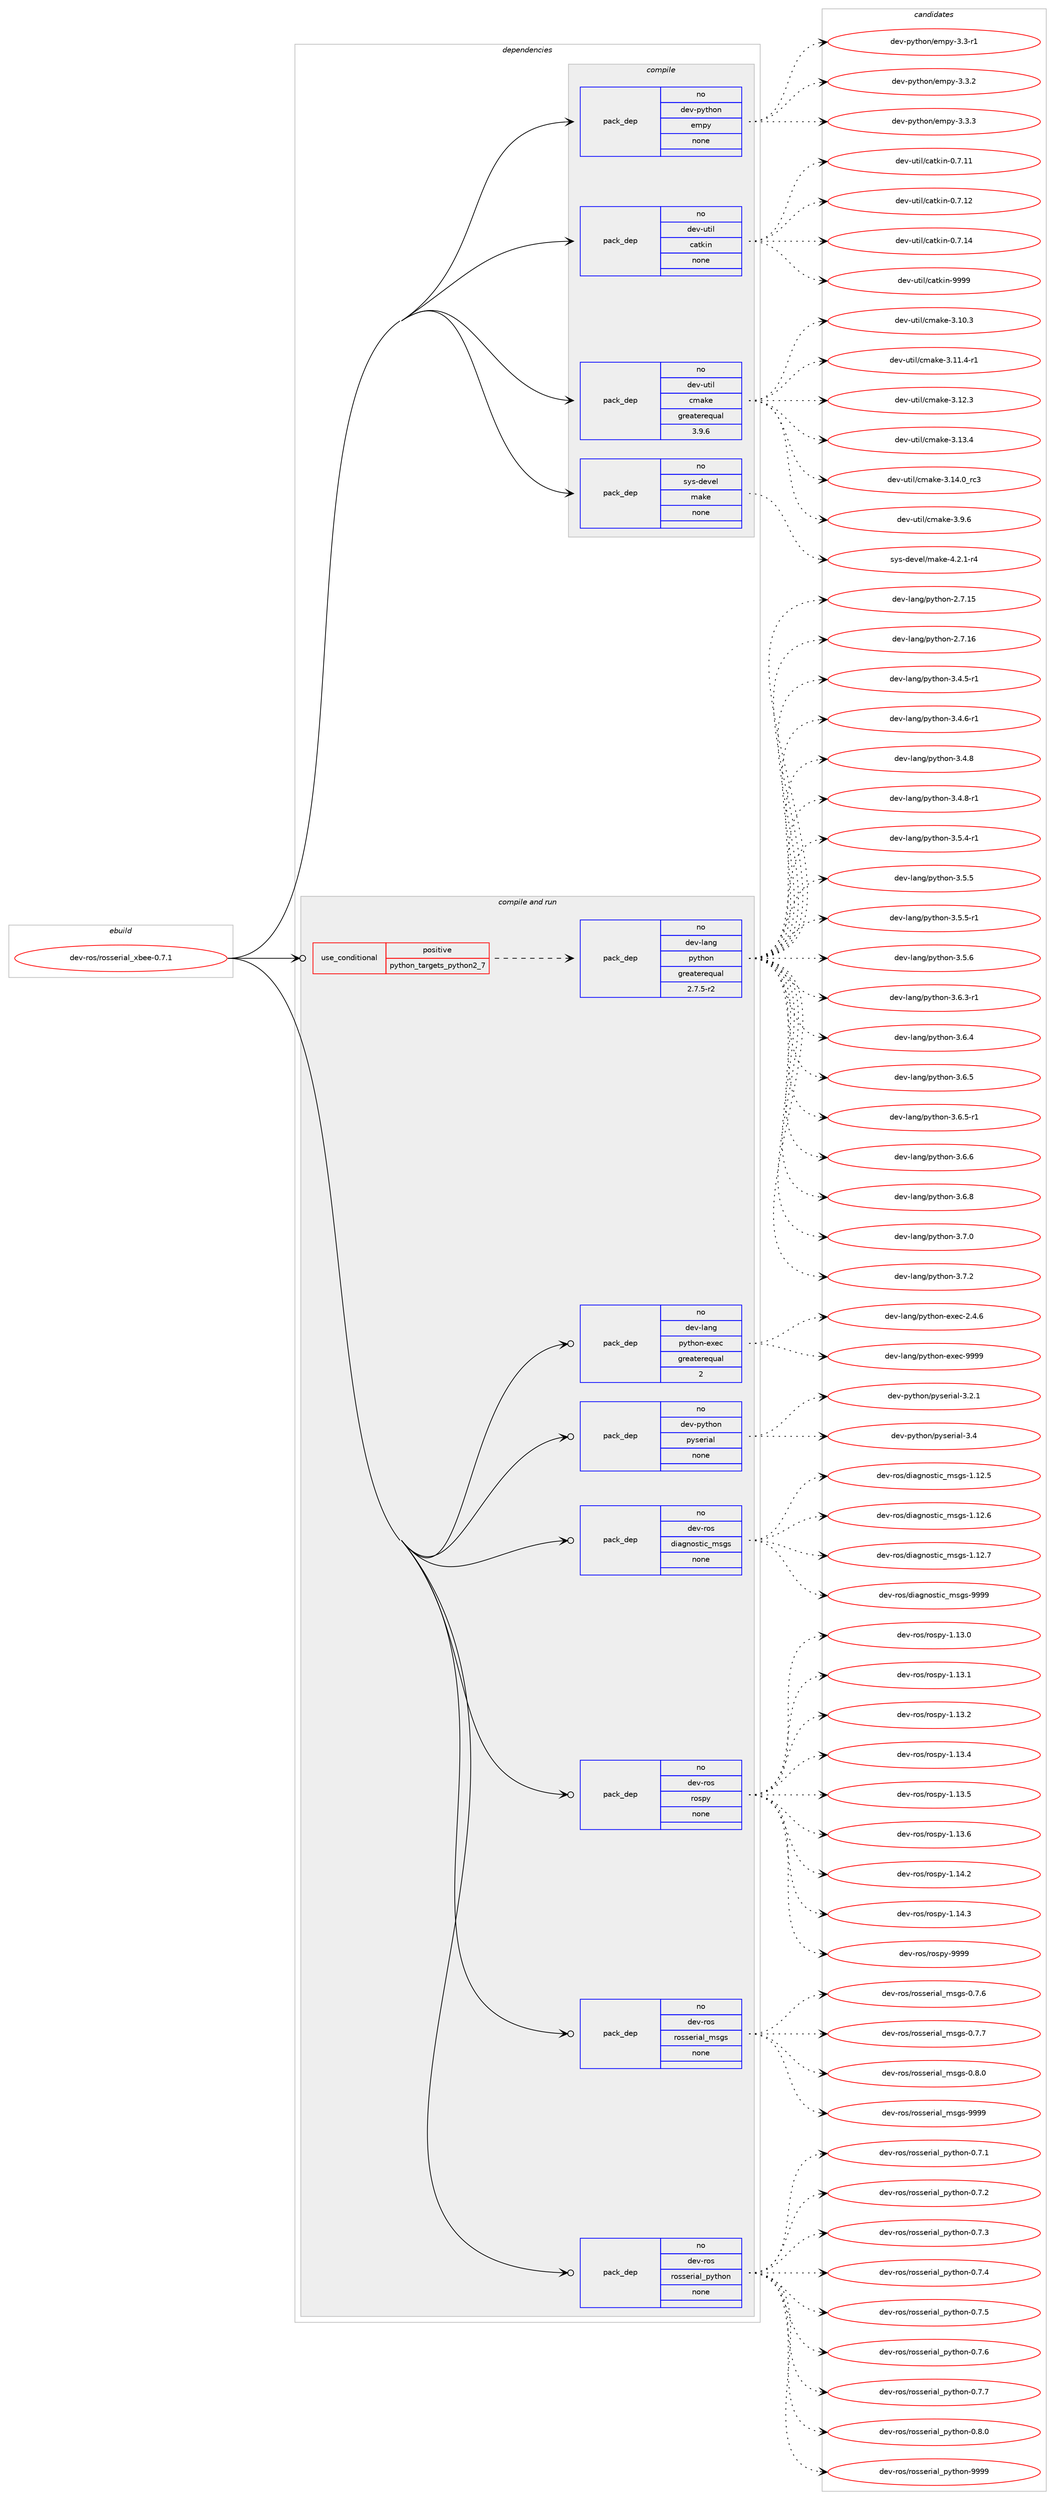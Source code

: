 digraph prolog {

# *************
# Graph options
# *************

newrank=true;
concentrate=true;
compound=true;
graph [rankdir=LR,fontname=Helvetica,fontsize=10,ranksep=1.5];#, ranksep=2.5, nodesep=0.2];
edge  [arrowhead=vee];
node  [fontname=Helvetica,fontsize=10];

# **********
# The ebuild
# **********

subgraph cluster_leftcol {
color=gray;
rank=same;
label=<<i>ebuild</i>>;
id [label="dev-ros/rosserial_xbee-0.7.1", color=red, width=4, href="../dev-ros/rosserial_xbee-0.7.1.svg"];
}

# ****************
# The dependencies
# ****************

subgraph cluster_midcol {
color=gray;
label=<<i>dependencies</i>>;
subgraph cluster_compile {
fillcolor="#eeeeee";
style=filled;
label=<<i>compile</i>>;
subgraph pack1054270 {
dependency1468011 [label=<<TABLE BORDER="0" CELLBORDER="1" CELLSPACING="0" CELLPADDING="4" WIDTH="220"><TR><TD ROWSPAN="6" CELLPADDING="30">pack_dep</TD></TR><TR><TD WIDTH="110">no</TD></TR><TR><TD>dev-python</TD></TR><TR><TD>empy</TD></TR><TR><TD>none</TD></TR><TR><TD></TD></TR></TABLE>>, shape=none, color=blue];
}
id:e -> dependency1468011:w [weight=20,style="solid",arrowhead="vee"];
subgraph pack1054271 {
dependency1468012 [label=<<TABLE BORDER="0" CELLBORDER="1" CELLSPACING="0" CELLPADDING="4" WIDTH="220"><TR><TD ROWSPAN="6" CELLPADDING="30">pack_dep</TD></TR><TR><TD WIDTH="110">no</TD></TR><TR><TD>dev-util</TD></TR><TR><TD>catkin</TD></TR><TR><TD>none</TD></TR><TR><TD></TD></TR></TABLE>>, shape=none, color=blue];
}
id:e -> dependency1468012:w [weight=20,style="solid",arrowhead="vee"];
subgraph pack1054272 {
dependency1468013 [label=<<TABLE BORDER="0" CELLBORDER="1" CELLSPACING="0" CELLPADDING="4" WIDTH="220"><TR><TD ROWSPAN="6" CELLPADDING="30">pack_dep</TD></TR><TR><TD WIDTH="110">no</TD></TR><TR><TD>dev-util</TD></TR><TR><TD>cmake</TD></TR><TR><TD>greaterequal</TD></TR><TR><TD>3.9.6</TD></TR></TABLE>>, shape=none, color=blue];
}
id:e -> dependency1468013:w [weight=20,style="solid",arrowhead="vee"];
subgraph pack1054273 {
dependency1468014 [label=<<TABLE BORDER="0" CELLBORDER="1" CELLSPACING="0" CELLPADDING="4" WIDTH="220"><TR><TD ROWSPAN="6" CELLPADDING="30">pack_dep</TD></TR><TR><TD WIDTH="110">no</TD></TR><TR><TD>sys-devel</TD></TR><TR><TD>make</TD></TR><TR><TD>none</TD></TR><TR><TD></TD></TR></TABLE>>, shape=none, color=blue];
}
id:e -> dependency1468014:w [weight=20,style="solid",arrowhead="vee"];
}
subgraph cluster_compileandrun {
fillcolor="#eeeeee";
style=filled;
label=<<i>compile and run</i>>;
subgraph cond390351 {
dependency1468015 [label=<<TABLE BORDER="0" CELLBORDER="1" CELLSPACING="0" CELLPADDING="4"><TR><TD ROWSPAN="3" CELLPADDING="10">use_conditional</TD></TR><TR><TD>positive</TD></TR><TR><TD>python_targets_python2_7</TD></TR></TABLE>>, shape=none, color=red];
subgraph pack1054274 {
dependency1468016 [label=<<TABLE BORDER="0" CELLBORDER="1" CELLSPACING="0" CELLPADDING="4" WIDTH="220"><TR><TD ROWSPAN="6" CELLPADDING="30">pack_dep</TD></TR><TR><TD WIDTH="110">no</TD></TR><TR><TD>dev-lang</TD></TR><TR><TD>python</TD></TR><TR><TD>greaterequal</TD></TR><TR><TD>2.7.5-r2</TD></TR></TABLE>>, shape=none, color=blue];
}
dependency1468015:e -> dependency1468016:w [weight=20,style="dashed",arrowhead="vee"];
}
id:e -> dependency1468015:w [weight=20,style="solid",arrowhead="odotvee"];
subgraph pack1054275 {
dependency1468017 [label=<<TABLE BORDER="0" CELLBORDER="1" CELLSPACING="0" CELLPADDING="4" WIDTH="220"><TR><TD ROWSPAN="6" CELLPADDING="30">pack_dep</TD></TR><TR><TD WIDTH="110">no</TD></TR><TR><TD>dev-lang</TD></TR><TR><TD>python-exec</TD></TR><TR><TD>greaterequal</TD></TR><TR><TD>2</TD></TR></TABLE>>, shape=none, color=blue];
}
id:e -> dependency1468017:w [weight=20,style="solid",arrowhead="odotvee"];
subgraph pack1054276 {
dependency1468018 [label=<<TABLE BORDER="0" CELLBORDER="1" CELLSPACING="0" CELLPADDING="4" WIDTH="220"><TR><TD ROWSPAN="6" CELLPADDING="30">pack_dep</TD></TR><TR><TD WIDTH="110">no</TD></TR><TR><TD>dev-python</TD></TR><TR><TD>pyserial</TD></TR><TR><TD>none</TD></TR><TR><TD></TD></TR></TABLE>>, shape=none, color=blue];
}
id:e -> dependency1468018:w [weight=20,style="solid",arrowhead="odotvee"];
subgraph pack1054277 {
dependency1468019 [label=<<TABLE BORDER="0" CELLBORDER="1" CELLSPACING="0" CELLPADDING="4" WIDTH="220"><TR><TD ROWSPAN="6" CELLPADDING="30">pack_dep</TD></TR><TR><TD WIDTH="110">no</TD></TR><TR><TD>dev-ros</TD></TR><TR><TD>diagnostic_msgs</TD></TR><TR><TD>none</TD></TR><TR><TD></TD></TR></TABLE>>, shape=none, color=blue];
}
id:e -> dependency1468019:w [weight=20,style="solid",arrowhead="odotvee"];
subgraph pack1054278 {
dependency1468020 [label=<<TABLE BORDER="0" CELLBORDER="1" CELLSPACING="0" CELLPADDING="4" WIDTH="220"><TR><TD ROWSPAN="6" CELLPADDING="30">pack_dep</TD></TR><TR><TD WIDTH="110">no</TD></TR><TR><TD>dev-ros</TD></TR><TR><TD>rospy</TD></TR><TR><TD>none</TD></TR><TR><TD></TD></TR></TABLE>>, shape=none, color=blue];
}
id:e -> dependency1468020:w [weight=20,style="solid",arrowhead="odotvee"];
subgraph pack1054279 {
dependency1468021 [label=<<TABLE BORDER="0" CELLBORDER="1" CELLSPACING="0" CELLPADDING="4" WIDTH="220"><TR><TD ROWSPAN="6" CELLPADDING="30">pack_dep</TD></TR><TR><TD WIDTH="110">no</TD></TR><TR><TD>dev-ros</TD></TR><TR><TD>rosserial_msgs</TD></TR><TR><TD>none</TD></TR><TR><TD></TD></TR></TABLE>>, shape=none, color=blue];
}
id:e -> dependency1468021:w [weight=20,style="solid",arrowhead="odotvee"];
subgraph pack1054280 {
dependency1468022 [label=<<TABLE BORDER="0" CELLBORDER="1" CELLSPACING="0" CELLPADDING="4" WIDTH="220"><TR><TD ROWSPAN="6" CELLPADDING="30">pack_dep</TD></TR><TR><TD WIDTH="110">no</TD></TR><TR><TD>dev-ros</TD></TR><TR><TD>rosserial_python</TD></TR><TR><TD>none</TD></TR><TR><TD></TD></TR></TABLE>>, shape=none, color=blue];
}
id:e -> dependency1468022:w [weight=20,style="solid",arrowhead="odotvee"];
}
subgraph cluster_run {
fillcolor="#eeeeee";
style=filled;
label=<<i>run</i>>;
}
}

# **************
# The candidates
# **************

subgraph cluster_choices {
rank=same;
color=gray;
label=<<i>candidates</i>>;

subgraph choice1054270 {
color=black;
nodesep=1;
choice1001011184511212111610411111047101109112121455146514511449 [label="dev-python/empy-3.3-r1", color=red, width=4,href="../dev-python/empy-3.3-r1.svg"];
choice1001011184511212111610411111047101109112121455146514650 [label="dev-python/empy-3.3.2", color=red, width=4,href="../dev-python/empy-3.3.2.svg"];
choice1001011184511212111610411111047101109112121455146514651 [label="dev-python/empy-3.3.3", color=red, width=4,href="../dev-python/empy-3.3.3.svg"];
dependency1468011:e -> choice1001011184511212111610411111047101109112121455146514511449:w [style=dotted,weight="100"];
dependency1468011:e -> choice1001011184511212111610411111047101109112121455146514650:w [style=dotted,weight="100"];
dependency1468011:e -> choice1001011184511212111610411111047101109112121455146514651:w [style=dotted,weight="100"];
}
subgraph choice1054271 {
color=black;
nodesep=1;
choice1001011184511711610510847999711610710511045484655464949 [label="dev-util/catkin-0.7.11", color=red, width=4,href="../dev-util/catkin-0.7.11.svg"];
choice1001011184511711610510847999711610710511045484655464950 [label="dev-util/catkin-0.7.12", color=red, width=4,href="../dev-util/catkin-0.7.12.svg"];
choice1001011184511711610510847999711610710511045484655464952 [label="dev-util/catkin-0.7.14", color=red, width=4,href="../dev-util/catkin-0.7.14.svg"];
choice100101118451171161051084799971161071051104557575757 [label="dev-util/catkin-9999", color=red, width=4,href="../dev-util/catkin-9999.svg"];
dependency1468012:e -> choice1001011184511711610510847999711610710511045484655464949:w [style=dotted,weight="100"];
dependency1468012:e -> choice1001011184511711610510847999711610710511045484655464950:w [style=dotted,weight="100"];
dependency1468012:e -> choice1001011184511711610510847999711610710511045484655464952:w [style=dotted,weight="100"];
dependency1468012:e -> choice100101118451171161051084799971161071051104557575757:w [style=dotted,weight="100"];
}
subgraph choice1054272 {
color=black;
nodesep=1;
choice1001011184511711610510847991099710710145514649484651 [label="dev-util/cmake-3.10.3", color=red, width=4,href="../dev-util/cmake-3.10.3.svg"];
choice10010111845117116105108479910997107101455146494946524511449 [label="dev-util/cmake-3.11.4-r1", color=red, width=4,href="../dev-util/cmake-3.11.4-r1.svg"];
choice1001011184511711610510847991099710710145514649504651 [label="dev-util/cmake-3.12.3", color=red, width=4,href="../dev-util/cmake-3.12.3.svg"];
choice1001011184511711610510847991099710710145514649514652 [label="dev-util/cmake-3.13.4", color=red, width=4,href="../dev-util/cmake-3.13.4.svg"];
choice1001011184511711610510847991099710710145514649524648951149951 [label="dev-util/cmake-3.14.0_rc3", color=red, width=4,href="../dev-util/cmake-3.14.0_rc3.svg"];
choice10010111845117116105108479910997107101455146574654 [label="dev-util/cmake-3.9.6", color=red, width=4,href="../dev-util/cmake-3.9.6.svg"];
dependency1468013:e -> choice1001011184511711610510847991099710710145514649484651:w [style=dotted,weight="100"];
dependency1468013:e -> choice10010111845117116105108479910997107101455146494946524511449:w [style=dotted,weight="100"];
dependency1468013:e -> choice1001011184511711610510847991099710710145514649504651:w [style=dotted,weight="100"];
dependency1468013:e -> choice1001011184511711610510847991099710710145514649514652:w [style=dotted,weight="100"];
dependency1468013:e -> choice1001011184511711610510847991099710710145514649524648951149951:w [style=dotted,weight="100"];
dependency1468013:e -> choice10010111845117116105108479910997107101455146574654:w [style=dotted,weight="100"];
}
subgraph choice1054273 {
color=black;
nodesep=1;
choice1151211154510010111810110847109971071014552465046494511452 [label="sys-devel/make-4.2.1-r4", color=red, width=4,href="../sys-devel/make-4.2.1-r4.svg"];
dependency1468014:e -> choice1151211154510010111810110847109971071014552465046494511452:w [style=dotted,weight="100"];
}
subgraph choice1054274 {
color=black;
nodesep=1;
choice10010111845108971101034711212111610411111045504655464953 [label="dev-lang/python-2.7.15", color=red, width=4,href="../dev-lang/python-2.7.15.svg"];
choice10010111845108971101034711212111610411111045504655464954 [label="dev-lang/python-2.7.16", color=red, width=4,href="../dev-lang/python-2.7.16.svg"];
choice1001011184510897110103471121211161041111104551465246534511449 [label="dev-lang/python-3.4.5-r1", color=red, width=4,href="../dev-lang/python-3.4.5-r1.svg"];
choice1001011184510897110103471121211161041111104551465246544511449 [label="dev-lang/python-3.4.6-r1", color=red, width=4,href="../dev-lang/python-3.4.6-r1.svg"];
choice100101118451089711010347112121116104111110455146524656 [label="dev-lang/python-3.4.8", color=red, width=4,href="../dev-lang/python-3.4.8.svg"];
choice1001011184510897110103471121211161041111104551465246564511449 [label="dev-lang/python-3.4.8-r1", color=red, width=4,href="../dev-lang/python-3.4.8-r1.svg"];
choice1001011184510897110103471121211161041111104551465346524511449 [label="dev-lang/python-3.5.4-r1", color=red, width=4,href="../dev-lang/python-3.5.4-r1.svg"];
choice100101118451089711010347112121116104111110455146534653 [label="dev-lang/python-3.5.5", color=red, width=4,href="../dev-lang/python-3.5.5.svg"];
choice1001011184510897110103471121211161041111104551465346534511449 [label="dev-lang/python-3.5.5-r1", color=red, width=4,href="../dev-lang/python-3.5.5-r1.svg"];
choice100101118451089711010347112121116104111110455146534654 [label="dev-lang/python-3.5.6", color=red, width=4,href="../dev-lang/python-3.5.6.svg"];
choice1001011184510897110103471121211161041111104551465446514511449 [label="dev-lang/python-3.6.3-r1", color=red, width=4,href="../dev-lang/python-3.6.3-r1.svg"];
choice100101118451089711010347112121116104111110455146544652 [label="dev-lang/python-3.6.4", color=red, width=4,href="../dev-lang/python-3.6.4.svg"];
choice100101118451089711010347112121116104111110455146544653 [label="dev-lang/python-3.6.5", color=red, width=4,href="../dev-lang/python-3.6.5.svg"];
choice1001011184510897110103471121211161041111104551465446534511449 [label="dev-lang/python-3.6.5-r1", color=red, width=4,href="../dev-lang/python-3.6.5-r1.svg"];
choice100101118451089711010347112121116104111110455146544654 [label="dev-lang/python-3.6.6", color=red, width=4,href="../dev-lang/python-3.6.6.svg"];
choice100101118451089711010347112121116104111110455146544656 [label="dev-lang/python-3.6.8", color=red, width=4,href="../dev-lang/python-3.6.8.svg"];
choice100101118451089711010347112121116104111110455146554648 [label="dev-lang/python-3.7.0", color=red, width=4,href="../dev-lang/python-3.7.0.svg"];
choice100101118451089711010347112121116104111110455146554650 [label="dev-lang/python-3.7.2", color=red, width=4,href="../dev-lang/python-3.7.2.svg"];
dependency1468016:e -> choice10010111845108971101034711212111610411111045504655464953:w [style=dotted,weight="100"];
dependency1468016:e -> choice10010111845108971101034711212111610411111045504655464954:w [style=dotted,weight="100"];
dependency1468016:e -> choice1001011184510897110103471121211161041111104551465246534511449:w [style=dotted,weight="100"];
dependency1468016:e -> choice1001011184510897110103471121211161041111104551465246544511449:w [style=dotted,weight="100"];
dependency1468016:e -> choice100101118451089711010347112121116104111110455146524656:w [style=dotted,weight="100"];
dependency1468016:e -> choice1001011184510897110103471121211161041111104551465246564511449:w [style=dotted,weight="100"];
dependency1468016:e -> choice1001011184510897110103471121211161041111104551465346524511449:w [style=dotted,weight="100"];
dependency1468016:e -> choice100101118451089711010347112121116104111110455146534653:w [style=dotted,weight="100"];
dependency1468016:e -> choice1001011184510897110103471121211161041111104551465346534511449:w [style=dotted,weight="100"];
dependency1468016:e -> choice100101118451089711010347112121116104111110455146534654:w [style=dotted,weight="100"];
dependency1468016:e -> choice1001011184510897110103471121211161041111104551465446514511449:w [style=dotted,weight="100"];
dependency1468016:e -> choice100101118451089711010347112121116104111110455146544652:w [style=dotted,weight="100"];
dependency1468016:e -> choice100101118451089711010347112121116104111110455146544653:w [style=dotted,weight="100"];
dependency1468016:e -> choice1001011184510897110103471121211161041111104551465446534511449:w [style=dotted,weight="100"];
dependency1468016:e -> choice100101118451089711010347112121116104111110455146544654:w [style=dotted,weight="100"];
dependency1468016:e -> choice100101118451089711010347112121116104111110455146544656:w [style=dotted,weight="100"];
dependency1468016:e -> choice100101118451089711010347112121116104111110455146554648:w [style=dotted,weight="100"];
dependency1468016:e -> choice100101118451089711010347112121116104111110455146554650:w [style=dotted,weight="100"];
}
subgraph choice1054275 {
color=black;
nodesep=1;
choice1001011184510897110103471121211161041111104510112010199455046524654 [label="dev-lang/python-exec-2.4.6", color=red, width=4,href="../dev-lang/python-exec-2.4.6.svg"];
choice10010111845108971101034711212111610411111045101120101994557575757 [label="dev-lang/python-exec-9999", color=red, width=4,href="../dev-lang/python-exec-9999.svg"];
dependency1468017:e -> choice1001011184510897110103471121211161041111104510112010199455046524654:w [style=dotted,weight="100"];
dependency1468017:e -> choice10010111845108971101034711212111610411111045101120101994557575757:w [style=dotted,weight="100"];
}
subgraph choice1054276 {
color=black;
nodesep=1;
choice100101118451121211161041111104711212111510111410597108455146504649 [label="dev-python/pyserial-3.2.1", color=red, width=4,href="../dev-python/pyserial-3.2.1.svg"];
choice10010111845112121116104111110471121211151011141059710845514652 [label="dev-python/pyserial-3.4", color=red, width=4,href="../dev-python/pyserial-3.4.svg"];
dependency1468018:e -> choice100101118451121211161041111104711212111510111410597108455146504649:w [style=dotted,weight="100"];
dependency1468018:e -> choice10010111845112121116104111110471121211151011141059710845514652:w [style=dotted,weight="100"];
}
subgraph choice1054277 {
color=black;
nodesep=1;
choice100101118451141111154710010597103110111115116105999510911510311545494649504653 [label="dev-ros/diagnostic_msgs-1.12.5", color=red, width=4,href="../dev-ros/diagnostic_msgs-1.12.5.svg"];
choice100101118451141111154710010597103110111115116105999510911510311545494649504654 [label="dev-ros/diagnostic_msgs-1.12.6", color=red, width=4,href="../dev-ros/diagnostic_msgs-1.12.6.svg"];
choice100101118451141111154710010597103110111115116105999510911510311545494649504655 [label="dev-ros/diagnostic_msgs-1.12.7", color=red, width=4,href="../dev-ros/diagnostic_msgs-1.12.7.svg"];
choice10010111845114111115471001059710311011111511610599951091151031154557575757 [label="dev-ros/diagnostic_msgs-9999", color=red, width=4,href="../dev-ros/diagnostic_msgs-9999.svg"];
dependency1468019:e -> choice100101118451141111154710010597103110111115116105999510911510311545494649504653:w [style=dotted,weight="100"];
dependency1468019:e -> choice100101118451141111154710010597103110111115116105999510911510311545494649504654:w [style=dotted,weight="100"];
dependency1468019:e -> choice100101118451141111154710010597103110111115116105999510911510311545494649504655:w [style=dotted,weight="100"];
dependency1468019:e -> choice10010111845114111115471001059710311011111511610599951091151031154557575757:w [style=dotted,weight="100"];
}
subgraph choice1054278 {
color=black;
nodesep=1;
choice100101118451141111154711411111511212145494649514648 [label="dev-ros/rospy-1.13.0", color=red, width=4,href="../dev-ros/rospy-1.13.0.svg"];
choice100101118451141111154711411111511212145494649514649 [label="dev-ros/rospy-1.13.1", color=red, width=4,href="../dev-ros/rospy-1.13.1.svg"];
choice100101118451141111154711411111511212145494649514650 [label="dev-ros/rospy-1.13.2", color=red, width=4,href="../dev-ros/rospy-1.13.2.svg"];
choice100101118451141111154711411111511212145494649514652 [label="dev-ros/rospy-1.13.4", color=red, width=4,href="../dev-ros/rospy-1.13.4.svg"];
choice100101118451141111154711411111511212145494649514653 [label="dev-ros/rospy-1.13.5", color=red, width=4,href="../dev-ros/rospy-1.13.5.svg"];
choice100101118451141111154711411111511212145494649514654 [label="dev-ros/rospy-1.13.6", color=red, width=4,href="../dev-ros/rospy-1.13.6.svg"];
choice100101118451141111154711411111511212145494649524650 [label="dev-ros/rospy-1.14.2", color=red, width=4,href="../dev-ros/rospy-1.14.2.svg"];
choice100101118451141111154711411111511212145494649524651 [label="dev-ros/rospy-1.14.3", color=red, width=4,href="../dev-ros/rospy-1.14.3.svg"];
choice10010111845114111115471141111151121214557575757 [label="dev-ros/rospy-9999", color=red, width=4,href="../dev-ros/rospy-9999.svg"];
dependency1468020:e -> choice100101118451141111154711411111511212145494649514648:w [style=dotted,weight="100"];
dependency1468020:e -> choice100101118451141111154711411111511212145494649514649:w [style=dotted,weight="100"];
dependency1468020:e -> choice100101118451141111154711411111511212145494649514650:w [style=dotted,weight="100"];
dependency1468020:e -> choice100101118451141111154711411111511212145494649514652:w [style=dotted,weight="100"];
dependency1468020:e -> choice100101118451141111154711411111511212145494649514653:w [style=dotted,weight="100"];
dependency1468020:e -> choice100101118451141111154711411111511212145494649514654:w [style=dotted,weight="100"];
dependency1468020:e -> choice100101118451141111154711411111511212145494649524650:w [style=dotted,weight="100"];
dependency1468020:e -> choice100101118451141111154711411111511212145494649524651:w [style=dotted,weight="100"];
dependency1468020:e -> choice10010111845114111115471141111151121214557575757:w [style=dotted,weight="100"];
}
subgraph choice1054279 {
color=black;
nodesep=1;
choice10010111845114111115471141111151151011141059710895109115103115454846554654 [label="dev-ros/rosserial_msgs-0.7.6", color=red, width=4,href="../dev-ros/rosserial_msgs-0.7.6.svg"];
choice10010111845114111115471141111151151011141059710895109115103115454846554655 [label="dev-ros/rosserial_msgs-0.7.7", color=red, width=4,href="../dev-ros/rosserial_msgs-0.7.7.svg"];
choice10010111845114111115471141111151151011141059710895109115103115454846564648 [label="dev-ros/rosserial_msgs-0.8.0", color=red, width=4,href="../dev-ros/rosserial_msgs-0.8.0.svg"];
choice100101118451141111154711411111511510111410597108951091151031154557575757 [label="dev-ros/rosserial_msgs-9999", color=red, width=4,href="../dev-ros/rosserial_msgs-9999.svg"];
dependency1468021:e -> choice10010111845114111115471141111151151011141059710895109115103115454846554654:w [style=dotted,weight="100"];
dependency1468021:e -> choice10010111845114111115471141111151151011141059710895109115103115454846554655:w [style=dotted,weight="100"];
dependency1468021:e -> choice10010111845114111115471141111151151011141059710895109115103115454846564648:w [style=dotted,weight="100"];
dependency1468021:e -> choice100101118451141111154711411111511510111410597108951091151031154557575757:w [style=dotted,weight="100"];
}
subgraph choice1054280 {
color=black;
nodesep=1;
choice10010111845114111115471141111151151011141059710895112121116104111110454846554649 [label="dev-ros/rosserial_python-0.7.1", color=red, width=4,href="../dev-ros/rosserial_python-0.7.1.svg"];
choice10010111845114111115471141111151151011141059710895112121116104111110454846554650 [label="dev-ros/rosserial_python-0.7.2", color=red, width=4,href="../dev-ros/rosserial_python-0.7.2.svg"];
choice10010111845114111115471141111151151011141059710895112121116104111110454846554651 [label="dev-ros/rosserial_python-0.7.3", color=red, width=4,href="../dev-ros/rosserial_python-0.7.3.svg"];
choice10010111845114111115471141111151151011141059710895112121116104111110454846554652 [label="dev-ros/rosserial_python-0.7.4", color=red, width=4,href="../dev-ros/rosserial_python-0.7.4.svg"];
choice10010111845114111115471141111151151011141059710895112121116104111110454846554653 [label="dev-ros/rosserial_python-0.7.5", color=red, width=4,href="../dev-ros/rosserial_python-0.7.5.svg"];
choice10010111845114111115471141111151151011141059710895112121116104111110454846554654 [label="dev-ros/rosserial_python-0.7.6", color=red, width=4,href="../dev-ros/rosserial_python-0.7.6.svg"];
choice10010111845114111115471141111151151011141059710895112121116104111110454846554655 [label="dev-ros/rosserial_python-0.7.7", color=red, width=4,href="../dev-ros/rosserial_python-0.7.7.svg"];
choice10010111845114111115471141111151151011141059710895112121116104111110454846564648 [label="dev-ros/rosserial_python-0.8.0", color=red, width=4,href="../dev-ros/rosserial_python-0.8.0.svg"];
choice100101118451141111154711411111511510111410597108951121211161041111104557575757 [label="dev-ros/rosserial_python-9999", color=red, width=4,href="../dev-ros/rosserial_python-9999.svg"];
dependency1468022:e -> choice10010111845114111115471141111151151011141059710895112121116104111110454846554649:w [style=dotted,weight="100"];
dependency1468022:e -> choice10010111845114111115471141111151151011141059710895112121116104111110454846554650:w [style=dotted,weight="100"];
dependency1468022:e -> choice10010111845114111115471141111151151011141059710895112121116104111110454846554651:w [style=dotted,weight="100"];
dependency1468022:e -> choice10010111845114111115471141111151151011141059710895112121116104111110454846554652:w [style=dotted,weight="100"];
dependency1468022:e -> choice10010111845114111115471141111151151011141059710895112121116104111110454846554653:w [style=dotted,weight="100"];
dependency1468022:e -> choice10010111845114111115471141111151151011141059710895112121116104111110454846554654:w [style=dotted,weight="100"];
dependency1468022:e -> choice10010111845114111115471141111151151011141059710895112121116104111110454846554655:w [style=dotted,weight="100"];
dependency1468022:e -> choice10010111845114111115471141111151151011141059710895112121116104111110454846564648:w [style=dotted,weight="100"];
dependency1468022:e -> choice100101118451141111154711411111511510111410597108951121211161041111104557575757:w [style=dotted,weight="100"];
}
}

}
